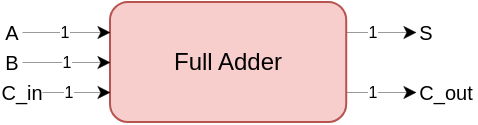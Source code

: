 <mxfile version="14.9.7" type="device" pages="8"><diagram id="rydb-DgrCDSPTOTeIYWS" name="FA"><mxGraphModel dx="1108" dy="534" grid="0" gridSize="10" guides="1" tooltips="1" connect="1" arrows="1" fold="1" page="1" pageScale="1" pageWidth="827" pageHeight="1169" math="0" shadow="0"><root><mxCell id="0"/><mxCell id="1" parent="0"/><mxCell id="u6g8aQm6xk7exFqqQIiz-20" style="edgeStyle=orthogonalEdgeStyle;rounded=0;orthogonalLoop=1;jettySize=auto;html=1;exitX=1;exitY=0.25;exitDx=0;exitDy=0;entryX=0;entryY=0.5;entryDx=0;entryDy=0;fontSize=8;strokeWidth=0.2;" parent="1" source="u6g8aQm6xk7exFqqQIiz-1" target="u6g8aQm6xk7exFqqQIiz-19" edge="1"><mxGeometry relative="1" as="geometry"/></mxCell><mxCell id="u6g8aQm6xk7exFqqQIiz-23" value="1" style="edgeLabel;html=1;align=center;verticalAlign=middle;resizable=0;points=[];fontSize=8;" parent="u6g8aQm6xk7exFqqQIiz-20" vertex="1" connectable="0"><mxGeometry x="-0.26" relative="1" as="geometry"><mxPoint as="offset"/></mxGeometry></mxCell><mxCell id="u6g8aQm6xk7exFqqQIiz-22" style="edgeStyle=orthogonalEdgeStyle;rounded=0;orthogonalLoop=1;jettySize=auto;html=1;exitX=1;exitY=0.75;exitDx=0;exitDy=0;entryX=0;entryY=0.5;entryDx=0;entryDy=0;fontSize=8;strokeWidth=0.2;" parent="1" source="u6g8aQm6xk7exFqqQIiz-1" target="u6g8aQm6xk7exFqqQIiz-21" edge="1"><mxGeometry relative="1" as="geometry"/></mxCell><mxCell id="u6g8aQm6xk7exFqqQIiz-24" value="1" style="edgeLabel;html=1;align=center;verticalAlign=middle;resizable=0;points=[];fontSize=8;" parent="u6g8aQm6xk7exFqqQIiz-22" vertex="1" connectable="0"><mxGeometry x="-0.26" relative="1" as="geometry"><mxPoint as="offset"/></mxGeometry></mxCell><mxCell id="u6g8aQm6xk7exFqqQIiz-1" value="Full Adder" style="rounded=1;whiteSpace=wrap;html=1;fillColor=#f8cecc;strokeColor=#b85450;" parent="1" vertex="1"><mxGeometry x="374" y="160" width="118.11" height="60" as="geometry"/></mxCell><mxCell id="u6g8aQm6xk7exFqqQIiz-10" style="edgeStyle=orthogonalEdgeStyle;rounded=0;orthogonalLoop=1;jettySize=auto;html=1;exitX=1;exitY=0.5;exitDx=0;exitDy=0;entryX=0;entryY=0.25;entryDx=0;entryDy=0;fontSize=8;strokeWidth=0.2;" parent="1" source="u6g8aQm6xk7exFqqQIiz-2" target="u6g8aQm6xk7exFqqQIiz-1" edge="1"><mxGeometry relative="1" as="geometry"/></mxCell><mxCell id="u6g8aQm6xk7exFqqQIiz-14" value="1" style="edgeLabel;html=1;align=center;verticalAlign=middle;resizable=0;points=[];fontSize=8;" parent="u6g8aQm6xk7exFqqQIiz-10" vertex="1" connectable="0"><mxGeometry x="-0.223" y="-1" relative="1" as="geometry"><mxPoint x="4" y="-1" as="offset"/></mxGeometry></mxCell><mxCell id="u6g8aQm6xk7exFqqQIiz-2" value="A" style="text;html=1;strokeColor=none;fillColor=none;align=center;verticalAlign=middle;whiteSpace=wrap;rounded=0;fontSize=10;" parent="1" vertex="1"><mxGeometry x="320" y="170" width="10" height="10" as="geometry"/></mxCell><mxCell id="u6g8aQm6xk7exFqqQIiz-11" style="edgeStyle=orthogonalEdgeStyle;rounded=0;orthogonalLoop=1;jettySize=auto;html=1;exitX=1;exitY=0.5;exitDx=0;exitDy=0;entryX=0;entryY=0.5;entryDx=0;entryDy=0;fontSize=8;strokeWidth=0.2;" parent="1" source="u6g8aQm6xk7exFqqQIiz-8" target="u6g8aQm6xk7exFqqQIiz-1" edge="1"><mxGeometry relative="1" as="geometry"/></mxCell><mxCell id="u6g8aQm6xk7exFqqQIiz-15" value="1" style="edgeLabel;html=1;align=center;verticalAlign=middle;resizable=0;points=[];fontSize=8;" parent="u6g8aQm6xk7exFqqQIiz-11" vertex="1" connectable="0"><mxGeometry x="-0.256" relative="1" as="geometry"><mxPoint x="5" as="offset"/></mxGeometry></mxCell><mxCell id="u6g8aQm6xk7exFqqQIiz-8" value="B" style="text;html=1;strokeColor=none;fillColor=none;align=center;verticalAlign=middle;whiteSpace=wrap;rounded=0;fontSize=10;" parent="1" vertex="1"><mxGeometry x="320" y="185" width="10" height="10" as="geometry"/></mxCell><mxCell id="u6g8aQm6xk7exFqqQIiz-16" style="edgeStyle=orthogonalEdgeStyle;rounded=0;orthogonalLoop=1;jettySize=auto;html=1;exitX=1;exitY=0.5;exitDx=0;exitDy=0;fontSize=8;strokeWidth=0.2;entryX=0;entryY=0.75;entryDx=0;entryDy=0;" parent="1" source="u6g8aQm6xk7exFqqQIiz-18" target="u6g8aQm6xk7exFqqQIiz-1" edge="1"><mxGeometry relative="1" as="geometry"><mxPoint x="340" y="180" as="targetPoint"/><Array as="points"><mxPoint x="360" y="205"/><mxPoint x="360" y="205"/></Array></mxGeometry></mxCell><mxCell id="u6g8aQm6xk7exFqqQIiz-17" value="1" style="edgeLabel;html=1;align=center;verticalAlign=middle;resizable=0;points=[];fontSize=8;" parent="u6g8aQm6xk7exFqqQIiz-16" vertex="1" connectable="0"><mxGeometry x="-0.256" relative="1" as="geometry"><mxPoint as="offset"/></mxGeometry></mxCell><mxCell id="u6g8aQm6xk7exFqqQIiz-18" value="C_in" style="text;html=1;strokeColor=none;fillColor=none;align=center;verticalAlign=middle;whiteSpace=wrap;rounded=0;fontSize=10;" parent="1" vertex="1"><mxGeometry x="320" y="200" width="20" height="10" as="geometry"/></mxCell><mxCell id="u6g8aQm6xk7exFqqQIiz-19" value="S" style="text;html=1;strokeColor=none;fillColor=none;align=center;verticalAlign=middle;whiteSpace=wrap;rounded=0;fontSize=10;" parent="1" vertex="1"><mxGeometry x="527" y="170" width="10" height="10" as="geometry"/></mxCell><mxCell id="u6g8aQm6xk7exFqqQIiz-21" value="C_out" style="text;html=1;strokeColor=none;fillColor=none;align=center;verticalAlign=middle;whiteSpace=wrap;rounded=0;fontSize=10;" parent="1" vertex="1"><mxGeometry x="527" y="200" width="30" height="10" as="geometry"/></mxCell></root></mxGraphModel></diagram><diagram id="rg9tbcG2sgvK-a67DwKX" name="FA_4_bits"><mxGraphModel dx="258" dy="124" grid="0" gridSize="10" guides="1" tooltips="1" connect="1" arrows="1" fold="1" page="1" pageScale="1" pageWidth="827" pageHeight="1169" math="0" shadow="0"><root><mxCell id="Mv4Q4FD50iQ0XzvMQ4p7-0"/><mxCell id="Mv4Q4FD50iQ0XzvMQ4p7-1" parent="Mv4Q4FD50iQ0XzvMQ4p7-0"/><mxCell id="VIZ_QNvk1meMmGMHhjmt-0" style="edgeStyle=orthogonalEdgeStyle;rounded=0;orthogonalLoop=1;jettySize=auto;html=1;exitX=1;exitY=0.25;exitDx=0;exitDy=0;entryX=0;entryY=0.5;entryDx=0;entryDy=0;fontSize=8;strokeWidth=0.2;" edge="1" parent="Mv4Q4FD50iQ0XzvMQ4p7-1" source="VIZ_QNvk1meMmGMHhjmt-4" target="VIZ_QNvk1meMmGMHhjmt-14"><mxGeometry relative="1" as="geometry"/></mxCell><mxCell id="VIZ_QNvk1meMmGMHhjmt-1" value="4" style="edgeLabel;html=1;align=center;verticalAlign=middle;resizable=0;points=[];fontSize=8;" vertex="1" connectable="0" parent="VIZ_QNvk1meMmGMHhjmt-0"><mxGeometry x="-0.26" relative="1" as="geometry"><mxPoint as="offset"/></mxGeometry></mxCell><mxCell id="VIZ_QNvk1meMmGMHhjmt-2" style="edgeStyle=orthogonalEdgeStyle;rounded=0;orthogonalLoop=1;jettySize=auto;html=1;exitX=1;exitY=0.75;exitDx=0;exitDy=0;entryX=0;entryY=0.5;entryDx=0;entryDy=0;fontSize=8;strokeWidth=0.2;" edge="1" parent="Mv4Q4FD50iQ0XzvMQ4p7-1" source="VIZ_QNvk1meMmGMHhjmt-4" target="VIZ_QNvk1meMmGMHhjmt-15"><mxGeometry relative="1" as="geometry"/></mxCell><mxCell id="VIZ_QNvk1meMmGMHhjmt-3" value="1" style="edgeLabel;html=1;align=center;verticalAlign=middle;resizable=0;points=[];fontSize=8;" vertex="1" connectable="0" parent="VIZ_QNvk1meMmGMHhjmt-2"><mxGeometry x="-0.26" relative="1" as="geometry"><mxPoint as="offset"/></mxGeometry></mxCell><mxCell id="VIZ_QNvk1meMmGMHhjmt-18" style="edgeStyle=orthogonalEdgeStyle;rounded=0;orthogonalLoop=1;jettySize=auto;html=1;exitX=1;exitY=0.5;exitDx=0;exitDy=0;entryX=0;entryY=0.5;entryDx=0;entryDy=0;fontSize=8;strokeWidth=0.2;" edge="1" parent="Mv4Q4FD50iQ0XzvMQ4p7-1" source="VIZ_QNvk1meMmGMHhjmt-4" target="VIZ_QNvk1meMmGMHhjmt-17"><mxGeometry relative="1" as="geometry"/></mxCell><mxCell id="VIZ_QNvk1meMmGMHhjmt-19" value="1" style="edgeLabel;html=1;align=center;verticalAlign=middle;resizable=0;points=[];fontSize=8;" vertex="1" connectable="0" parent="VIZ_QNvk1meMmGMHhjmt-18"><mxGeometry x="-0.206" relative="1" as="geometry"><mxPoint as="offset"/></mxGeometry></mxCell><mxCell id="VIZ_QNvk1meMmGMHhjmt-4" value="Full Adder&lt;br&gt;4 bits" style="rounded=1;whiteSpace=wrap;html=1;fillColor=#f8cecc;strokeColor=#b85450;" vertex="1" parent="Mv4Q4FD50iQ0XzvMQ4p7-1"><mxGeometry x="374" y="160" width="118.11" height="60" as="geometry"/></mxCell><mxCell id="VIZ_QNvk1meMmGMHhjmt-5" style="edgeStyle=orthogonalEdgeStyle;rounded=0;orthogonalLoop=1;jettySize=auto;html=1;exitX=1;exitY=0.5;exitDx=0;exitDy=0;entryX=0;entryY=0.25;entryDx=0;entryDy=0;fontSize=8;strokeWidth=0.2;" edge="1" parent="Mv4Q4FD50iQ0XzvMQ4p7-1" source="VIZ_QNvk1meMmGMHhjmt-7" target="VIZ_QNvk1meMmGMHhjmt-4"><mxGeometry relative="1" as="geometry"/></mxCell><mxCell id="VIZ_QNvk1meMmGMHhjmt-6" value="4" style="edgeLabel;html=1;align=center;verticalAlign=middle;resizable=0;points=[];fontSize=8;" vertex="1" connectable="0" parent="VIZ_QNvk1meMmGMHhjmt-5"><mxGeometry x="-0.223" y="-1" relative="1" as="geometry"><mxPoint x="4" y="-1" as="offset"/></mxGeometry></mxCell><mxCell id="VIZ_QNvk1meMmGMHhjmt-7" value="X" style="text;html=1;strokeColor=none;fillColor=none;align=center;verticalAlign=middle;whiteSpace=wrap;rounded=0;fontSize=10;" vertex="1" parent="Mv4Q4FD50iQ0XzvMQ4p7-1"><mxGeometry x="320" y="170" width="10" height="10" as="geometry"/></mxCell><mxCell id="VIZ_QNvk1meMmGMHhjmt-8" style="edgeStyle=orthogonalEdgeStyle;rounded=0;orthogonalLoop=1;jettySize=auto;html=1;exitX=1;exitY=0.5;exitDx=0;exitDy=0;entryX=0;entryY=0.5;entryDx=0;entryDy=0;fontSize=8;strokeWidth=0.2;" edge="1" parent="Mv4Q4FD50iQ0XzvMQ4p7-1" source="VIZ_QNvk1meMmGMHhjmt-10" target="VIZ_QNvk1meMmGMHhjmt-4"><mxGeometry relative="1" as="geometry"/></mxCell><mxCell id="VIZ_QNvk1meMmGMHhjmt-9" value="4" style="edgeLabel;html=1;align=center;verticalAlign=middle;resizable=0;points=[];fontSize=8;" vertex="1" connectable="0" parent="VIZ_QNvk1meMmGMHhjmt-8"><mxGeometry x="-0.256" relative="1" as="geometry"><mxPoint x="5" as="offset"/></mxGeometry></mxCell><mxCell id="VIZ_QNvk1meMmGMHhjmt-10" value="Y" style="text;html=1;strokeColor=none;fillColor=none;align=center;verticalAlign=middle;whiteSpace=wrap;rounded=0;fontSize=10;" vertex="1" parent="Mv4Q4FD50iQ0XzvMQ4p7-1"><mxGeometry x="320" y="185" width="10" height="10" as="geometry"/></mxCell><mxCell id="VIZ_QNvk1meMmGMHhjmt-11" style="edgeStyle=orthogonalEdgeStyle;rounded=0;orthogonalLoop=1;jettySize=auto;html=1;exitX=1;exitY=0.5;exitDx=0;exitDy=0;fontSize=8;strokeWidth=0.2;entryX=0;entryY=0.75;entryDx=0;entryDy=0;" edge="1" parent="Mv4Q4FD50iQ0XzvMQ4p7-1" source="VIZ_QNvk1meMmGMHhjmt-13" target="VIZ_QNvk1meMmGMHhjmt-4"><mxGeometry relative="1" as="geometry"><mxPoint x="340" y="180" as="targetPoint"/><Array as="points"><mxPoint x="360" y="205"/><mxPoint x="360" y="205"/></Array></mxGeometry></mxCell><mxCell id="VIZ_QNvk1meMmGMHhjmt-12" value="1" style="edgeLabel;html=1;align=center;verticalAlign=middle;resizable=0;points=[];fontSize=8;" vertex="1" connectable="0" parent="VIZ_QNvk1meMmGMHhjmt-11"><mxGeometry x="-0.256" relative="1" as="geometry"><mxPoint as="offset"/></mxGeometry></mxCell><mxCell id="VIZ_QNvk1meMmGMHhjmt-13" value="C_in" style="text;html=1;strokeColor=none;fillColor=none;align=center;verticalAlign=middle;whiteSpace=wrap;rounded=0;fontSize=10;" vertex="1" parent="Mv4Q4FD50iQ0XzvMQ4p7-1"><mxGeometry x="320" y="200" width="20" height="10" as="geometry"/></mxCell><mxCell id="VIZ_QNvk1meMmGMHhjmt-14" value="Z" style="text;html=1;strokeColor=none;fillColor=none;align=center;verticalAlign=middle;whiteSpace=wrap;rounded=0;fontSize=10;" vertex="1" parent="Mv4Q4FD50iQ0XzvMQ4p7-1"><mxGeometry x="527" y="170" width="10" height="10" as="geometry"/></mxCell><mxCell id="VIZ_QNvk1meMmGMHhjmt-15" value="C_out" style="text;html=1;strokeColor=none;fillColor=none;align=left;verticalAlign=middle;whiteSpace=wrap;rounded=0;fontSize=10;" vertex="1" parent="Mv4Q4FD50iQ0XzvMQ4p7-1"><mxGeometry x="527" y="200" width="30" height="10" as="geometry"/></mxCell><mxCell id="VIZ_QNvk1meMmGMHhjmt-17" value="C_out-1" style="text;html=1;strokeColor=none;fillColor=none;align=left;verticalAlign=middle;whiteSpace=wrap;rounded=0;fontSize=10;" vertex="1" parent="Mv4Q4FD50iQ0XzvMQ4p7-1"><mxGeometry x="527" y="185" width="43" height="10" as="geometry"/></mxCell></root></mxGraphModel></diagram><diagram name="Soma_Subtracao_C2" id="917qLgnGRLaDOUoGE4jZ"><mxGraphModel dx="369" dy="178" grid="0" gridSize="10" guides="1" tooltips="1" connect="1" arrows="1" fold="1" page="1" pageScale="1" pageWidth="827" pageHeight="1169" math="0" shadow="0"><root><mxCell id="V6obm-HYbKyhMj2QwU1h-0"/><mxCell id="V6obm-HYbKyhMj2QwU1h-1" parent="V6obm-HYbKyhMj2QwU1h-0"/><mxCell id="V6obm-HYbKyhMj2QwU1h-2" style="edgeStyle=orthogonalEdgeStyle;rounded=0;orthogonalLoop=1;jettySize=auto;html=1;exitX=1;exitY=0;exitDx=0;exitDy=0;entryX=0;entryY=0.5;entryDx=0;entryDy=0;fontSize=8;strokeWidth=0.2;" edge="1" parent="V6obm-HYbKyhMj2QwU1h-1" source="V6obm-HYbKyhMj2QwU1h-8" target="V6obm-HYbKyhMj2QwU1h-18"><mxGeometry relative="1" as="geometry"><Array as="points"><mxPoint x="575" y="160"/></Array></mxGeometry></mxCell><mxCell id="V6obm-HYbKyhMj2QwU1h-3" value="4" style="edgeLabel;html=1;align=center;verticalAlign=middle;resizable=0;points=[];fontSize=8;" vertex="1" connectable="0" parent="V6obm-HYbKyhMj2QwU1h-2"><mxGeometry x="-0.26" relative="1" as="geometry"><mxPoint x="5" as="offset"/></mxGeometry></mxCell><mxCell id="V6obm-HYbKyhMj2QwU1h-4" style="edgeStyle=orthogonalEdgeStyle;rounded=0;orthogonalLoop=1;jettySize=auto;html=1;exitX=1;exitY=0.75;exitDx=0;exitDy=0;entryX=0;entryY=0.5;entryDx=0;entryDy=0;fontSize=8;strokeWidth=0.2;" edge="1" parent="V6obm-HYbKyhMj2QwU1h-1" source="V6obm-HYbKyhMj2QwU1h-8" target="V6obm-HYbKyhMj2QwU1h-19"><mxGeometry relative="1" as="geometry"/></mxCell><mxCell id="V6obm-HYbKyhMj2QwU1h-5" value="1" style="edgeLabel;html=1;align=center;verticalAlign=middle;resizable=0;points=[];fontSize=8;" vertex="1" connectable="0" parent="V6obm-HYbKyhMj2QwU1h-4"><mxGeometry x="-0.26" relative="1" as="geometry"><mxPoint x="6" as="offset"/></mxGeometry></mxCell><mxCell id="V6obm-HYbKyhMj2QwU1h-6" style="edgeStyle=orthogonalEdgeStyle;rounded=0;orthogonalLoop=1;jettySize=auto;html=1;exitX=1;exitY=0.25;exitDx=0;exitDy=0;entryX=0;entryY=0.5;entryDx=0;entryDy=0;fontSize=8;strokeWidth=0.2;" edge="1" parent="V6obm-HYbKyhMj2QwU1h-1" source="V6obm-HYbKyhMj2QwU1h-8" target="V6obm-HYbKyhMj2QwU1h-20"><mxGeometry relative="1" as="geometry"/></mxCell><mxCell id="V6obm-HYbKyhMj2QwU1h-7" value="1" style="edgeLabel;html=1;align=center;verticalAlign=middle;resizable=0;points=[];fontSize=8;" vertex="1" connectable="0" parent="V6obm-HYbKyhMj2QwU1h-6"><mxGeometry x="-0.206" relative="1" as="geometry"><mxPoint x="4" as="offset"/></mxGeometry></mxCell><mxCell id="V6obm-HYbKyhMj2QwU1h-23" style="edgeStyle=orthogonalEdgeStyle;rounded=0;orthogonalLoop=1;jettySize=auto;html=1;exitX=1;exitY=0.5;exitDx=0;exitDy=0;fontSize=8;strokeWidth=0.2;" edge="1" parent="V6obm-HYbKyhMj2QwU1h-1" source="V6obm-HYbKyhMj2QwU1h-8" target="V6obm-HYbKyhMj2QwU1h-22"><mxGeometry relative="1" as="geometry"/></mxCell><mxCell id="V6obm-HYbKyhMj2QwU1h-24" value="1" style="edgeLabel;html=1;align=center;verticalAlign=middle;resizable=0;points=[];fontSize=8;" vertex="1" connectable="0" parent="V6obm-HYbKyhMj2QwU1h-23"><mxGeometry x="-0.141" relative="1" as="geometry"><mxPoint x="3" as="offset"/></mxGeometry></mxCell><mxCell id="V6obm-HYbKyhMj2QwU1h-25" style="edgeStyle=orthogonalEdgeStyle;rounded=0;orthogonalLoop=1;jettySize=auto;html=1;exitX=1;exitY=1;exitDx=0;exitDy=0;fontSize=8;strokeWidth=0.2;" edge="1" parent="V6obm-HYbKyhMj2QwU1h-1" source="V6obm-HYbKyhMj2QwU1h-8" target="V6obm-HYbKyhMj2QwU1h-21"><mxGeometry relative="1" as="geometry"><Array as="points"><mxPoint x="545" y="220"/><mxPoint x="545" y="220"/></Array></mxGeometry></mxCell><mxCell id="V6obm-HYbKyhMj2QwU1h-26" value="1" style="edgeLabel;html=1;align=center;verticalAlign=middle;resizable=0;points=[];fontSize=8;" vertex="1" connectable="0" parent="V6obm-HYbKyhMj2QwU1h-25"><mxGeometry x="0.073" relative="1" as="geometry"><mxPoint x="-2" as="offset"/></mxGeometry></mxCell><mxCell id="V6obm-HYbKyhMj2QwU1h-8" value="Somador e Subtrator em Complemento de 2" style="rounded=1;whiteSpace=wrap;html=1;fillColor=#f8cecc;strokeColor=#b85450;" vertex="1" parent="V6obm-HYbKyhMj2QwU1h-1"><mxGeometry x="374" y="160" width="157.48" height="60" as="geometry"/></mxCell><mxCell id="V6obm-HYbKyhMj2QwU1h-9" style="edgeStyle=orthogonalEdgeStyle;rounded=0;orthogonalLoop=1;jettySize=auto;html=1;exitX=1;exitY=0.5;exitDx=0;exitDy=0;entryX=0;entryY=0.25;entryDx=0;entryDy=0;fontSize=8;strokeWidth=0.2;" edge="1" parent="V6obm-HYbKyhMj2QwU1h-1" source="V6obm-HYbKyhMj2QwU1h-11" target="V6obm-HYbKyhMj2QwU1h-8"><mxGeometry relative="1" as="geometry"/></mxCell><mxCell id="V6obm-HYbKyhMj2QwU1h-10" value="4" style="edgeLabel;html=1;align=center;verticalAlign=middle;resizable=0;points=[];fontSize=8;" vertex="1" connectable="0" parent="V6obm-HYbKyhMj2QwU1h-9"><mxGeometry x="-0.223" y="-1" relative="1" as="geometry"><mxPoint x="4" y="-1" as="offset"/></mxGeometry></mxCell><mxCell id="V6obm-HYbKyhMj2QwU1h-11" value="A" style="text;html=1;strokeColor=none;fillColor=none;align=center;verticalAlign=middle;whiteSpace=wrap;rounded=0;fontSize=10;" vertex="1" parent="V6obm-HYbKyhMj2QwU1h-1"><mxGeometry x="320" y="170" width="10" height="10" as="geometry"/></mxCell><mxCell id="V6obm-HYbKyhMj2QwU1h-12" style="edgeStyle=orthogonalEdgeStyle;rounded=0;orthogonalLoop=1;jettySize=auto;html=1;exitX=1;exitY=0.5;exitDx=0;exitDy=0;entryX=0;entryY=0.5;entryDx=0;entryDy=0;fontSize=8;strokeWidth=0.2;" edge="1" parent="V6obm-HYbKyhMj2QwU1h-1" source="V6obm-HYbKyhMj2QwU1h-14" target="V6obm-HYbKyhMj2QwU1h-8"><mxGeometry relative="1" as="geometry"/></mxCell><mxCell id="V6obm-HYbKyhMj2QwU1h-13" value="4" style="edgeLabel;html=1;align=center;verticalAlign=middle;resizable=0;points=[];fontSize=8;" vertex="1" connectable="0" parent="V6obm-HYbKyhMj2QwU1h-12"><mxGeometry x="-0.256" relative="1" as="geometry"><mxPoint x="5" as="offset"/></mxGeometry></mxCell><mxCell id="V6obm-HYbKyhMj2QwU1h-14" value="B" style="text;html=1;strokeColor=none;fillColor=none;align=center;verticalAlign=middle;whiteSpace=wrap;rounded=0;fontSize=10;" vertex="1" parent="V6obm-HYbKyhMj2QwU1h-1"><mxGeometry x="320" y="185" width="10" height="10" as="geometry"/></mxCell><mxCell id="V6obm-HYbKyhMj2QwU1h-15" style="edgeStyle=orthogonalEdgeStyle;rounded=0;orthogonalLoop=1;jettySize=auto;html=1;exitX=1;exitY=0.5;exitDx=0;exitDy=0;fontSize=8;strokeWidth=0.2;entryX=0;entryY=0.75;entryDx=0;entryDy=0;" edge="1" parent="V6obm-HYbKyhMj2QwU1h-1" source="V6obm-HYbKyhMj2QwU1h-17" target="V6obm-HYbKyhMj2QwU1h-8"><mxGeometry relative="1" as="geometry"><mxPoint x="340" y="180" as="targetPoint"/><Array as="points"><mxPoint x="360" y="205"/><mxPoint x="360" y="205"/></Array></mxGeometry></mxCell><mxCell id="V6obm-HYbKyhMj2QwU1h-16" value="1" style="edgeLabel;html=1;align=center;verticalAlign=middle;resizable=0;points=[];fontSize=8;" vertex="1" connectable="0" parent="V6obm-HYbKyhMj2QwU1h-15"><mxGeometry x="-0.256" relative="1" as="geometry"><mxPoint x="5" as="offset"/></mxGeometry></mxCell><mxCell id="V6obm-HYbKyhMj2QwU1h-17" value="IS_ADD" style="text;html=1;strokeColor=none;fillColor=none;align=center;verticalAlign=middle;whiteSpace=wrap;rounded=0;fontSize=10;" vertex="1" parent="V6obm-HYbKyhMj2QwU1h-1"><mxGeometry x="291" y="200" width="39" height="10" as="geometry"/></mxCell><mxCell id="V6obm-HYbKyhMj2QwU1h-18" value="RESULT" style="text;html=1;strokeColor=none;fillColor=none;align=left;verticalAlign=middle;whiteSpace=wrap;rounded=0;fontSize=10;" vertex="1" parent="V6obm-HYbKyhMj2QwU1h-1"><mxGeometry x="576.5" y="155" width="46" height="10" as="geometry"/></mxCell><mxCell id="V6obm-HYbKyhMj2QwU1h-19" value="OVERFLOW" style="text;html=1;strokeColor=none;fillColor=none;align=left;verticalAlign=middle;whiteSpace=wrap;rounded=0;fontSize=10;" vertex="1" parent="V6obm-HYbKyhMj2QwU1h-1"><mxGeometry x="576.5" y="200" width="30" height="10" as="geometry"/></mxCell><mxCell id="V6obm-HYbKyhMj2QwU1h-20" value="ZERO" style="text;html=1;strokeColor=none;fillColor=none;align=left;verticalAlign=middle;whiteSpace=wrap;rounded=0;fontSize=10;" vertex="1" parent="V6obm-HYbKyhMj2QwU1h-1"><mxGeometry x="576.5" y="170" width="43" height="10" as="geometry"/></mxCell><mxCell id="V6obm-HYbKyhMj2QwU1h-21" value="C_OUT" style="text;html=1;strokeColor=none;fillColor=none;align=left;verticalAlign=middle;whiteSpace=wrap;rounded=0;fontSize=10;" vertex="1" parent="V6obm-HYbKyhMj2QwU1h-1"><mxGeometry x="576.5" y="215" width="43" height="10" as="geometry"/></mxCell><mxCell id="V6obm-HYbKyhMj2QwU1h-22" value="NEGATIVE" style="text;html=1;strokeColor=none;fillColor=none;align=left;verticalAlign=middle;whiteSpace=wrap;rounded=0;fontSize=10;" vertex="1" parent="V6obm-HYbKyhMj2QwU1h-1"><mxGeometry x="576.5" y="185" width="43" height="10" as="geometry"/></mxCell></root></mxGraphModel></diagram><diagram name="Contador" id="i1-6xpntbJuaGORXq_gY"><mxGraphModel dx="258" dy="124" grid="0" gridSize="10" guides="1" tooltips="1" connect="1" arrows="1" fold="1" page="1" pageScale="1" pageWidth="827" pageHeight="1169" math="0" shadow="0"><root><mxCell id="iYvSST4_Lc4uzr5Pj-o_-0"/><mxCell id="iYvSST4_Lc4uzr5Pj-o_-1" parent="iYvSST4_Lc4uzr5Pj-o_-0"/><mxCell id="iYvSST4_Lc4uzr5Pj-o_-2" style="edgeStyle=orthogonalEdgeStyle;rounded=0;orthogonalLoop=1;jettySize=auto;html=1;exitX=1;exitY=0.5;exitDx=0;exitDy=0;entryX=0;entryY=0.5;entryDx=0;entryDy=0;fontSize=8;strokeWidth=0.2;" parent="iYvSST4_Lc4uzr5Pj-o_-1" source="iYvSST4_Lc4uzr5Pj-o_-6" target="iYvSST4_Lc4uzr5Pj-o_-16" edge="1"><mxGeometry relative="1" as="geometry"/></mxCell><mxCell id="iYvSST4_Lc4uzr5Pj-o_-3" value="4" style="edgeLabel;html=1;align=center;verticalAlign=middle;resizable=0;points=[];fontSize=8;" parent="iYvSST4_Lc4uzr5Pj-o_-2" vertex="1" connectable="0"><mxGeometry x="-0.26" relative="1" as="geometry"><mxPoint as="offset"/></mxGeometry></mxCell><mxCell id="iYvSST4_Lc4uzr5Pj-o_-6" value="Contador" style="rounded=1;whiteSpace=wrap;html=1;fillColor=#fff2cc;strokeColor=#d6b656;" parent="iYvSST4_Lc4uzr5Pj-o_-1" vertex="1"><mxGeometry x="374" y="160" width="118.11" height="60" as="geometry"/></mxCell><mxCell id="iYvSST4_Lc4uzr5Pj-o_-7" style="edgeStyle=orthogonalEdgeStyle;rounded=0;orthogonalLoop=1;jettySize=auto;html=1;exitX=1;exitY=0.5;exitDx=0;exitDy=0;entryX=0;entryY=0.25;entryDx=0;entryDy=0;fontSize=8;strokeWidth=0.2;" parent="iYvSST4_Lc4uzr5Pj-o_-1" source="iYvSST4_Lc4uzr5Pj-o_-9" target="iYvSST4_Lc4uzr5Pj-o_-6" edge="1"><mxGeometry relative="1" as="geometry"/></mxCell><mxCell id="iYvSST4_Lc4uzr5Pj-o_-8" value="1" style="edgeLabel;html=1;align=center;verticalAlign=middle;resizable=0;points=[];fontSize=8;" parent="iYvSST4_Lc4uzr5Pj-o_-7" vertex="1" connectable="0"><mxGeometry x="-0.223" y="-1" relative="1" as="geometry"><mxPoint x="4" y="-1" as="offset"/></mxGeometry></mxCell><mxCell id="iYvSST4_Lc4uzr5Pj-o_-9" value="clk" style="text;html=1;strokeColor=none;fillColor=none;align=right;verticalAlign=middle;whiteSpace=wrap;rounded=0;fontSize=10;" parent="iYvSST4_Lc4uzr5Pj-o_-1" vertex="1"><mxGeometry x="320" y="170" width="10" height="10" as="geometry"/></mxCell><mxCell id="iYvSST4_Lc4uzr5Pj-o_-13" style="edgeStyle=orthogonalEdgeStyle;rounded=0;orthogonalLoop=1;jettySize=auto;html=1;exitX=1;exitY=0.5;exitDx=0;exitDy=0;fontSize=8;strokeWidth=0.2;entryX=0;entryY=0.75;entryDx=0;entryDy=0;" parent="iYvSST4_Lc4uzr5Pj-o_-1" source="iYvSST4_Lc4uzr5Pj-o_-15" target="iYvSST4_Lc4uzr5Pj-o_-6" edge="1"><mxGeometry relative="1" as="geometry"><mxPoint x="340" y="180" as="targetPoint"/><Array as="points"><mxPoint x="360" y="205"/><mxPoint x="360" y="205"/></Array></mxGeometry></mxCell><mxCell id="iYvSST4_Lc4uzr5Pj-o_-14" value="1" style="edgeLabel;html=1;align=center;verticalAlign=middle;resizable=0;points=[];fontSize=8;" parent="iYvSST4_Lc4uzr5Pj-o_-13" vertex="1" connectable="0"><mxGeometry x="-0.256" relative="1" as="geometry"><mxPoint as="offset"/></mxGeometry></mxCell><mxCell id="iYvSST4_Lc4uzr5Pj-o_-15" value="pause" style="text;html=1;strokeColor=none;fillColor=none;align=right;verticalAlign=middle;whiteSpace=wrap;rounded=0;fontSize=10;" parent="iYvSST4_Lc4uzr5Pj-o_-1" vertex="1"><mxGeometry x="301" y="200" width="29" height="10" as="geometry"/></mxCell><mxCell id="iYvSST4_Lc4uzr5Pj-o_-16" value="q" style="text;html=1;strokeColor=none;fillColor=none;align=center;verticalAlign=middle;whiteSpace=wrap;rounded=0;fontSize=10;" parent="iYvSST4_Lc4uzr5Pj-o_-1" vertex="1"><mxGeometry x="527" y="185" width="10" height="10" as="geometry"/></mxCell></root></mxGraphModel></diagram><diagram name="Contador_Operandos" id="YCS7vggfLD7VS8A5xC0_"><mxGraphModel dx="1108" dy="534" grid="0" gridSize="10" guides="1" tooltips="1" connect="1" arrows="1" fold="1" page="1" pageScale="1" pageWidth="827" pageHeight="1169" math="0" shadow="0"><root><mxCell id="Bl36lvRTOpqhwKnTZqCn-0"/><mxCell id="Bl36lvRTOpqhwKnTZqCn-1" parent="Bl36lvRTOpqhwKnTZqCn-0"/><mxCell id="Bl36lvRTOpqhwKnTZqCn-2" style="edgeStyle=orthogonalEdgeStyle;rounded=0;orthogonalLoop=1;jettySize=auto;html=1;exitX=1;exitY=0.25;exitDx=0;exitDy=0;entryX=0;entryY=0.5;entryDx=0;entryDy=0;fontSize=8;strokeWidth=0.2;" parent="Bl36lvRTOpqhwKnTZqCn-1" source="Bl36lvRTOpqhwKnTZqCn-4" target="Bl36lvRTOpqhwKnTZqCn-11" edge="1"><mxGeometry relative="1" as="geometry"/></mxCell><mxCell id="Bl36lvRTOpqhwKnTZqCn-3" value="4" style="edgeLabel;html=1;align=center;verticalAlign=middle;resizable=0;points=[];fontSize=8;" parent="Bl36lvRTOpqhwKnTZqCn-2" vertex="1" connectable="0"><mxGeometry x="-0.26" relative="1" as="geometry"><mxPoint as="offset"/></mxGeometry></mxCell><mxCell id="Bl36lvRTOpqhwKnTZqCn-13" style="edgeStyle=orthogonalEdgeStyle;rounded=0;orthogonalLoop=1;jettySize=auto;html=1;exitX=1;exitY=0.75;exitDx=0;exitDy=0;entryX=0;entryY=0.5;entryDx=0;entryDy=0;fontSize=8;strokeWidth=0.2;" parent="Bl36lvRTOpqhwKnTZqCn-1" source="Bl36lvRTOpqhwKnTZqCn-4" target="Bl36lvRTOpqhwKnTZqCn-12" edge="1"><mxGeometry relative="1" as="geometry"/></mxCell><mxCell id="Bl36lvRTOpqhwKnTZqCn-14" value="4" style="edgeLabel;html=1;align=center;verticalAlign=middle;resizable=0;points=[];fontSize=8;" parent="Bl36lvRTOpqhwKnTZqCn-13" vertex="1" connectable="0"><mxGeometry x="-0.193" y="1" relative="1" as="geometry"><mxPoint as="offset"/></mxGeometry></mxCell><mxCell id="Bl36lvRTOpqhwKnTZqCn-4" value="Contador dos Operandos" style="rounded=1;whiteSpace=wrap;html=1;fillColor=#fff2cc;strokeColor=#d6b656;" parent="Bl36lvRTOpqhwKnTZqCn-1" vertex="1"><mxGeometry x="374" y="160" width="118.11" height="60" as="geometry"/></mxCell><mxCell id="Bl36lvRTOpqhwKnTZqCn-5" style="edgeStyle=orthogonalEdgeStyle;rounded=0;orthogonalLoop=1;jettySize=auto;html=1;exitX=1;exitY=0.5;exitDx=0;exitDy=0;entryX=0;entryY=0.25;entryDx=0;entryDy=0;fontSize=8;strokeWidth=0.2;" parent="Bl36lvRTOpqhwKnTZqCn-1" source="Bl36lvRTOpqhwKnTZqCn-7" target="Bl36lvRTOpqhwKnTZqCn-4" edge="1"><mxGeometry relative="1" as="geometry"/></mxCell><mxCell id="Bl36lvRTOpqhwKnTZqCn-6" value="1" style="edgeLabel;html=1;align=center;verticalAlign=middle;resizable=0;points=[];fontSize=8;" parent="Bl36lvRTOpqhwKnTZqCn-5" vertex="1" connectable="0"><mxGeometry x="-0.223" y="-1" relative="1" as="geometry"><mxPoint x="4" y="-1" as="offset"/></mxGeometry></mxCell><mxCell id="Bl36lvRTOpqhwKnTZqCn-7" value="clk" style="text;html=1;strokeColor=none;fillColor=none;align=right;verticalAlign=middle;whiteSpace=wrap;rounded=0;fontSize=10;" parent="Bl36lvRTOpqhwKnTZqCn-1" vertex="1"><mxGeometry x="320" y="170" width="10" height="10" as="geometry"/></mxCell><mxCell id="Bl36lvRTOpqhwKnTZqCn-8" style="edgeStyle=orthogonalEdgeStyle;rounded=0;orthogonalLoop=1;jettySize=auto;html=1;exitX=1;exitY=0.5;exitDx=0;exitDy=0;fontSize=8;strokeWidth=0.2;entryX=0;entryY=0.75;entryDx=0;entryDy=0;" parent="Bl36lvRTOpqhwKnTZqCn-1" source="Bl36lvRTOpqhwKnTZqCn-10" target="Bl36lvRTOpqhwKnTZqCn-4" edge="1"><mxGeometry relative="1" as="geometry"><mxPoint x="340" y="180" as="targetPoint"/><Array as="points"><mxPoint x="360" y="205"/><mxPoint x="360" y="205"/></Array></mxGeometry></mxCell><mxCell id="Bl36lvRTOpqhwKnTZqCn-9" value="1" style="edgeLabel;html=1;align=center;verticalAlign=middle;resizable=0;points=[];fontSize=8;" parent="Bl36lvRTOpqhwKnTZqCn-8" vertex="1" connectable="0"><mxGeometry x="-0.256" relative="1" as="geometry"><mxPoint as="offset"/></mxGeometry></mxCell><mxCell id="Bl36lvRTOpqhwKnTZqCn-10" value="pause" style="text;html=1;strokeColor=none;fillColor=none;align=right;verticalAlign=middle;whiteSpace=wrap;rounded=0;fontSize=10;" parent="Bl36lvRTOpqhwKnTZqCn-1" vertex="1"><mxGeometry x="301" y="200" width="29" height="10" as="geometry"/></mxCell><mxCell id="Bl36lvRTOpqhwKnTZqCn-11" value="A" style="text;html=1;strokeColor=none;fillColor=none;align=center;verticalAlign=middle;whiteSpace=wrap;rounded=0;fontSize=10;" parent="Bl36lvRTOpqhwKnTZqCn-1" vertex="1"><mxGeometry x="527" y="170" width="10" height="10" as="geometry"/></mxCell><mxCell id="Bl36lvRTOpqhwKnTZqCn-12" value="B" style="text;html=1;strokeColor=none;fillColor=none;align=center;verticalAlign=middle;whiteSpace=wrap;rounded=0;fontSize=10;" parent="Bl36lvRTOpqhwKnTZqCn-1" vertex="1"><mxGeometry x="527" y="200" width="10" height="10" as="geometry"/></mxCell></root></mxGraphModel></diagram><diagram name="Display" id="XTTsdmo3ckfQVO9hP7EK"><mxGraphModel dx="369" dy="178" grid="0" gridSize="10" guides="1" tooltips="1" connect="1" arrows="1" fold="1" page="1" pageScale="1" pageWidth="827" pageHeight="1169" math="0" shadow="0"><root><mxCell id="nvOdNd_STw651JUrTlby-0"/><mxCell id="nvOdNd_STw651JUrTlby-1" parent="nvOdNd_STw651JUrTlby-0"/><mxCell id="nvOdNd_STw651JUrTlby-2" style="edgeStyle=orthogonalEdgeStyle;rounded=0;orthogonalLoop=1;jettySize=auto;html=1;exitX=1;exitY=0.5;exitDx=0;exitDy=0;entryX=0;entryY=0.5;entryDx=0;entryDy=0;fontSize=8;strokeWidth=0.2;" edge="1" parent="nvOdNd_STw651JUrTlby-1" source="nvOdNd_STw651JUrTlby-4" target="nvOdNd_STw651JUrTlby-11"><mxGeometry relative="1" as="geometry"/></mxCell><mxCell id="nvOdNd_STw651JUrTlby-3" value="7" style="edgeLabel;html=1;align=center;verticalAlign=middle;resizable=0;points=[];fontSize=8;" vertex="1" connectable="0" parent="nvOdNd_STw651JUrTlby-2"><mxGeometry x="-0.26" relative="1" as="geometry"><mxPoint as="offset"/></mxGeometry></mxCell><mxCell id="nvOdNd_STw651JUrTlby-4" value="Display" style="rounded=1;whiteSpace=wrap;html=1;fillColor=#e1d5e7;strokeColor=#9673a6;" vertex="1" parent="nvOdNd_STw651JUrTlby-1"><mxGeometry x="374" y="160" width="118.11" height="60" as="geometry"/></mxCell><mxCell id="nvOdNd_STw651JUrTlby-5" style="edgeStyle=orthogonalEdgeStyle;rounded=0;orthogonalLoop=1;jettySize=auto;html=1;exitX=1;exitY=0.5;exitDx=0;exitDy=0;entryX=0;entryY=0.5;entryDx=0;entryDy=0;fontSize=8;strokeWidth=0.2;" edge="1" parent="nvOdNd_STw651JUrTlby-1" source="nvOdNd_STw651JUrTlby-7" target="nvOdNd_STw651JUrTlby-4"><mxGeometry relative="1" as="geometry"/></mxCell><mxCell id="nvOdNd_STw651JUrTlby-6" value="4" style="edgeLabel;html=1;align=center;verticalAlign=middle;resizable=0;points=[];fontSize=8;" vertex="1" connectable="0" parent="nvOdNd_STw651JUrTlby-5"><mxGeometry x="-0.223" y="-1" relative="1" as="geometry"><mxPoint x="4" y="-1" as="offset"/></mxGeometry></mxCell><mxCell id="nvOdNd_STw651JUrTlby-7" value="VALUE_IN" style="text;html=1;strokeColor=none;fillColor=none;align=right;verticalAlign=middle;whiteSpace=wrap;rounded=0;fontSize=10;" vertex="1" parent="nvOdNd_STw651JUrTlby-1"><mxGeometry x="329" y="185" width="10" height="10" as="geometry"/></mxCell><mxCell id="nvOdNd_STw651JUrTlby-11" value="DISPLAY_OUT" style="text;html=1;strokeColor=none;fillColor=none;align=left;verticalAlign=middle;whiteSpace=wrap;rounded=0;fontSize=10;" vertex="1" parent="nvOdNd_STw651JUrTlby-1"><mxGeometry x="527" y="185" width="10" height="10" as="geometry"/></mxCell></root></mxGraphModel></diagram><diagram name="ULA" id="Z3QQ9Nhsb-wrX8wk6QgZ"><mxGraphModel dx="308" dy="148" grid="0" gridSize="10" guides="1" tooltips="1" connect="1" arrows="1" fold="1" page="1" pageScale="1" pageWidth="827" pageHeight="1169" math="0" shadow="0"><root><mxCell id="cjTFcFuck47MqJwrjrBr-0"/><mxCell id="cjTFcFuck47MqJwrjrBr-1" parent="cjTFcFuck47MqJwrjrBr-0"/><mxCell id="cjTFcFuck47MqJwrjrBr-2" style="edgeStyle=orthogonalEdgeStyle;rounded=0;orthogonalLoop=1;jettySize=auto;html=1;exitX=1;exitY=0;exitDx=0;exitDy=0;entryX=0;entryY=0.5;entryDx=0;entryDy=0;fontSize=8;strokeWidth=0.2;" edge="1" parent="cjTFcFuck47MqJwrjrBr-1" source="cjTFcFuck47MqJwrjrBr-12" target="cjTFcFuck47MqJwrjrBr-22"><mxGeometry relative="1" as="geometry"><Array as="points"><mxPoint x="575" y="160"/></Array></mxGeometry></mxCell><mxCell id="cjTFcFuck47MqJwrjrBr-3" value="4" style="edgeLabel;html=1;align=center;verticalAlign=middle;resizable=0;points=[];fontSize=8;" vertex="1" connectable="0" parent="cjTFcFuck47MqJwrjrBr-2"><mxGeometry x="-0.26" relative="1" as="geometry"><mxPoint x="5" as="offset"/></mxGeometry></mxCell><mxCell id="cjTFcFuck47MqJwrjrBr-4" style="edgeStyle=orthogonalEdgeStyle;rounded=0;orthogonalLoop=1;jettySize=auto;html=1;exitX=1;exitY=0.75;exitDx=0;exitDy=0;entryX=0;entryY=0.5;entryDx=0;entryDy=0;fontSize=8;strokeWidth=0.2;" edge="1" parent="cjTFcFuck47MqJwrjrBr-1" source="cjTFcFuck47MqJwrjrBr-12" target="cjTFcFuck47MqJwrjrBr-23"><mxGeometry relative="1" as="geometry"/></mxCell><mxCell id="cjTFcFuck47MqJwrjrBr-5" value="1" style="edgeLabel;html=1;align=center;verticalAlign=middle;resizable=0;points=[];fontSize=8;" vertex="1" connectable="0" parent="cjTFcFuck47MqJwrjrBr-4"><mxGeometry x="-0.26" relative="1" as="geometry"><mxPoint x="5" as="offset"/></mxGeometry></mxCell><mxCell id="cjTFcFuck47MqJwrjrBr-6" style="edgeStyle=orthogonalEdgeStyle;rounded=0;orthogonalLoop=1;jettySize=auto;html=1;exitX=1;exitY=0.25;exitDx=0;exitDy=0;entryX=0;entryY=0.5;entryDx=0;entryDy=0;fontSize=8;strokeWidth=0.2;" edge="1" parent="cjTFcFuck47MqJwrjrBr-1" source="cjTFcFuck47MqJwrjrBr-12" target="cjTFcFuck47MqJwrjrBr-24"><mxGeometry relative="1" as="geometry"/></mxCell><mxCell id="cjTFcFuck47MqJwrjrBr-7" value="1" style="edgeLabel;html=1;align=center;verticalAlign=middle;resizable=0;points=[];fontSize=8;" vertex="1" connectable="0" parent="cjTFcFuck47MqJwrjrBr-6"><mxGeometry x="-0.206" relative="1" as="geometry"><mxPoint x="4" as="offset"/></mxGeometry></mxCell><mxCell id="cjTFcFuck47MqJwrjrBr-8" style="edgeStyle=orthogonalEdgeStyle;rounded=0;orthogonalLoop=1;jettySize=auto;html=1;exitX=1;exitY=0.5;exitDx=0;exitDy=0;fontSize=8;strokeWidth=0.2;" edge="1" parent="cjTFcFuck47MqJwrjrBr-1" source="cjTFcFuck47MqJwrjrBr-12" target="cjTFcFuck47MqJwrjrBr-26"><mxGeometry relative="1" as="geometry"/></mxCell><mxCell id="cjTFcFuck47MqJwrjrBr-9" value="1" style="edgeLabel;html=1;align=center;verticalAlign=middle;resizable=0;points=[];fontSize=8;" vertex="1" connectable="0" parent="cjTFcFuck47MqJwrjrBr-8"><mxGeometry x="-0.141" relative="1" as="geometry"><mxPoint x="3" as="offset"/></mxGeometry></mxCell><mxCell id="cjTFcFuck47MqJwrjrBr-10" style="edgeStyle=orthogonalEdgeStyle;rounded=0;orthogonalLoop=1;jettySize=auto;html=1;exitX=1;exitY=1;exitDx=0;exitDy=0;fontSize=8;strokeWidth=0.2;" edge="1" parent="cjTFcFuck47MqJwrjrBr-1" source="cjTFcFuck47MqJwrjrBr-12" target="cjTFcFuck47MqJwrjrBr-25"><mxGeometry relative="1" as="geometry"><Array as="points"><mxPoint x="545" y="220"/><mxPoint x="545" y="220"/></Array></mxGeometry></mxCell><mxCell id="cjTFcFuck47MqJwrjrBr-11" value="1" style="edgeLabel;html=1;align=center;verticalAlign=middle;resizable=0;points=[];fontSize=8;" vertex="1" connectable="0" parent="cjTFcFuck47MqJwrjrBr-10"><mxGeometry x="0.073" relative="1" as="geometry"><mxPoint x="-1" as="offset"/></mxGeometry></mxCell><mxCell id="VQ4Ip81GmGMi8rcuuDzH-2" style="edgeStyle=orthogonalEdgeStyle;rounded=0;orthogonalLoop=1;jettySize=auto;html=1;exitX=0.5;exitY=0;exitDx=0;exitDy=0;entryX=0;entryY=0.5;entryDx=0;entryDy=0;fontSize=8;strokeWidth=0.2;" edge="1" parent="cjTFcFuck47MqJwrjrBr-1" source="cjTFcFuck47MqJwrjrBr-12" target="VQ4Ip81GmGMi8rcuuDzH-1"><mxGeometry relative="1" as="geometry"><Array as="points"><mxPoint x="478" y="130"/></Array></mxGeometry></mxCell><mxCell id="VQ4Ip81GmGMi8rcuuDzH-5" value="4" style="edgeLabel;html=1;align=center;verticalAlign=middle;resizable=0;points=[];fontSize=8;" vertex="1" connectable="0" parent="VQ4Ip81GmGMi8rcuuDzH-2"><mxGeometry x="0.592" relative="1" as="geometry"><mxPoint x="7" as="offset"/></mxGeometry></mxCell><mxCell id="VQ4Ip81GmGMi8rcuuDzH-4" style="edgeStyle=orthogonalEdgeStyle;rounded=0;orthogonalLoop=1;jettySize=auto;html=1;exitX=0.75;exitY=0;exitDx=0;exitDy=0;entryX=0;entryY=0.5;entryDx=0;entryDy=0;fontSize=8;strokeWidth=0.2;" edge="1" parent="cjTFcFuck47MqJwrjrBr-1" source="cjTFcFuck47MqJwrjrBr-12" target="VQ4Ip81GmGMi8rcuuDzH-3"><mxGeometry relative="1" as="geometry"><Array as="points"><mxPoint x="508" y="145"/></Array></mxGeometry></mxCell><mxCell id="VQ4Ip81GmGMi8rcuuDzH-6" value="4" style="edgeLabel;html=1;align=center;verticalAlign=middle;resizable=0;points=[];fontSize=8;" vertex="1" connectable="0" parent="VQ4Ip81GmGMi8rcuuDzH-4"><mxGeometry x="0.726" relative="1" as="geometry"><mxPoint x="-8" as="offset"/></mxGeometry></mxCell><mxCell id="cjTFcFuck47MqJwrjrBr-12" value="ULA" style="rounded=1;whiteSpace=wrap;html=1;fillColor=#ffe6cc;strokeColor=#d79b00;" vertex="1" parent="cjTFcFuck47MqJwrjrBr-1"><mxGeometry x="419" y="160" width="118.11" height="60" as="geometry"/></mxCell><mxCell id="cjTFcFuck47MqJwrjrBr-13" style="edgeStyle=orthogonalEdgeStyle;rounded=0;orthogonalLoop=1;jettySize=auto;html=1;exitX=1;exitY=0.5;exitDx=0;exitDy=0;entryX=0;entryY=0.25;entryDx=0;entryDy=0;fontSize=8;strokeWidth=0.2;" edge="1" parent="cjTFcFuck47MqJwrjrBr-1" source="cjTFcFuck47MqJwrjrBr-15" target="cjTFcFuck47MqJwrjrBr-12"><mxGeometry relative="1" as="geometry"/></mxCell><mxCell id="cjTFcFuck47MqJwrjrBr-14" value="1" style="edgeLabel;html=1;align=center;verticalAlign=middle;resizable=0;points=[];fontSize=8;" vertex="1" connectable="0" parent="cjTFcFuck47MqJwrjrBr-13"><mxGeometry x="-0.223" y="-1" relative="1" as="geometry"><mxPoint x="4" y="-1" as="offset"/></mxGeometry></mxCell><mxCell id="cjTFcFuck47MqJwrjrBr-15" value="PAUSE" style="text;html=1;strokeColor=none;fillColor=none;align=right;verticalAlign=middle;whiteSpace=wrap;rounded=0;fontSize=10;" vertex="1" parent="cjTFcFuck47MqJwrjrBr-1"><mxGeometry x="370" y="170" width="10" height="10" as="geometry"/></mxCell><mxCell id="cjTFcFuck47MqJwrjrBr-16" style="edgeStyle=orthogonalEdgeStyle;rounded=0;orthogonalLoop=1;jettySize=auto;html=1;exitX=1;exitY=0.5;exitDx=0;exitDy=0;entryX=0;entryY=0.5;entryDx=0;entryDy=0;fontSize=8;strokeWidth=0.2;" edge="1" parent="cjTFcFuck47MqJwrjrBr-1" source="cjTFcFuck47MqJwrjrBr-18" target="cjTFcFuck47MqJwrjrBr-12"><mxGeometry relative="1" as="geometry"/></mxCell><mxCell id="cjTFcFuck47MqJwrjrBr-17" value="3" style="edgeLabel;html=1;align=center;verticalAlign=middle;resizable=0;points=[];fontSize=8;" vertex="1" connectable="0" parent="cjTFcFuck47MqJwrjrBr-16"><mxGeometry x="-0.256" relative="1" as="geometry"><mxPoint x="4" as="offset"/></mxGeometry></mxCell><mxCell id="cjTFcFuck47MqJwrjrBr-18" value="SEL" style="text;html=1;strokeColor=none;fillColor=none;align=right;verticalAlign=middle;whiteSpace=wrap;rounded=0;fontSize=10;" vertex="1" parent="cjTFcFuck47MqJwrjrBr-1"><mxGeometry x="370" y="185" width="10" height="10" as="geometry"/></mxCell><mxCell id="cjTFcFuck47MqJwrjrBr-19" style="edgeStyle=orthogonalEdgeStyle;rounded=0;orthogonalLoop=1;jettySize=auto;html=1;exitX=1;exitY=0.5;exitDx=0;exitDy=0;fontSize=8;strokeWidth=0.2;entryX=0;entryY=0.75;entryDx=0;entryDy=0;" edge="1" parent="cjTFcFuck47MqJwrjrBr-1" source="cjTFcFuck47MqJwrjrBr-21" target="cjTFcFuck47MqJwrjrBr-12"><mxGeometry relative="1" as="geometry"><mxPoint x="340" y="180" as="targetPoint"/><Array as="points"><mxPoint x="399" y="205"/><mxPoint x="399" y="205"/></Array></mxGeometry></mxCell><mxCell id="cjTFcFuck47MqJwrjrBr-20" value="1" style="edgeLabel;html=1;align=center;verticalAlign=middle;resizable=0;points=[];fontSize=8;" vertex="1" connectable="0" parent="cjTFcFuck47MqJwrjrBr-19"><mxGeometry x="-0.256" relative="1" as="geometry"><mxPoint x="4" as="offset"/></mxGeometry></mxCell><mxCell id="cjTFcFuck47MqJwrjrBr-21" value="CLK" style="text;html=1;strokeColor=none;fillColor=none;align=center;verticalAlign=middle;whiteSpace=wrap;rounded=0;fontSize=10;" vertex="1" parent="cjTFcFuck47MqJwrjrBr-1"><mxGeometry x="355" y="200" width="25" height="10" as="geometry"/></mxCell><mxCell id="cjTFcFuck47MqJwrjrBr-22" value="RESULT" style="text;html=1;strokeColor=none;fillColor=none;align=left;verticalAlign=middle;whiteSpace=wrap;rounded=0;fontSize=10;" vertex="1" parent="cjTFcFuck47MqJwrjrBr-1"><mxGeometry x="576.5" y="155" width="46" height="10" as="geometry"/></mxCell><mxCell id="cjTFcFuck47MqJwrjrBr-23" value="OVER" style="text;html=1;strokeColor=none;fillColor=none;align=left;verticalAlign=middle;whiteSpace=wrap;rounded=0;fontSize=10;" vertex="1" parent="cjTFcFuck47MqJwrjrBr-1"><mxGeometry x="576.5" y="200" width="30" height="10" as="geometry"/></mxCell><mxCell id="cjTFcFuck47MqJwrjrBr-24" value="ZER" style="text;html=1;strokeColor=none;fillColor=none;align=left;verticalAlign=middle;whiteSpace=wrap;rounded=0;fontSize=10;" vertex="1" parent="cjTFcFuck47MqJwrjrBr-1"><mxGeometry x="576.5" y="170" width="43" height="10" as="geometry"/></mxCell><mxCell id="cjTFcFuck47MqJwrjrBr-25" value="COUT" style="text;html=1;strokeColor=none;fillColor=none;align=left;verticalAlign=middle;whiteSpace=wrap;rounded=0;fontSize=10;" vertex="1" parent="cjTFcFuck47MqJwrjrBr-1"><mxGeometry x="576.5" y="215" width="43" height="10" as="geometry"/></mxCell><mxCell id="cjTFcFuck47MqJwrjrBr-26" value="NEG" style="text;html=1;strokeColor=none;fillColor=none;align=left;verticalAlign=middle;whiteSpace=wrap;rounded=0;fontSize=10;" vertex="1" parent="cjTFcFuck47MqJwrjrBr-1"><mxGeometry x="576.5" y="185" width="43" height="10" as="geometry"/></mxCell><mxCell id="VQ4Ip81GmGMi8rcuuDzH-1" value="X" style="text;html=1;strokeColor=none;fillColor=none;align=center;verticalAlign=middle;whiteSpace=wrap;rounded=0;fontSize=10;" vertex="1" parent="cjTFcFuck47MqJwrjrBr-1"><mxGeometry x="576.5" y="125" width="10" height="10" as="geometry"/></mxCell><mxCell id="VQ4Ip81GmGMi8rcuuDzH-3" value="Y" style="text;html=1;strokeColor=none;fillColor=none;align=center;verticalAlign=middle;whiteSpace=wrap;rounded=0;fontSize=10;" vertex="1" parent="cjTFcFuck47MqJwrjrBr-1"><mxGeometry x="576.5" y="140" width="10" height="10" as="geometry"/></mxCell></root></mxGraphModel></diagram><diagram name="LabsLand" id="8kKEPfyptl-Ce0B8yIRb"><mxGraphModel dx="347" dy="214" grid="0" gridSize="10" guides="1" tooltips="1" connect="1" arrows="1" fold="1" page="1" pageScale="1" pageWidth="827" pageHeight="1169" math="0" shadow="0"><root><mxCell id="Qj1-_obmsdKtrJ_Et3yV-0"/><mxCell id="Qj1-_obmsdKtrJ_Et3yV-1" parent="Qj1-_obmsdKtrJ_Et3yV-0"/><mxCell id="Qj1-_obmsdKtrJ_Et3yV-2" style="edgeStyle=orthogonalEdgeStyle;rounded=0;orthogonalLoop=1;jettySize=auto;html=1;exitX=1;exitY=0;exitDx=0;exitDy=0;entryX=0;entryY=0.5;entryDx=0;entryDy=0;fontSize=8;strokeWidth=0.2;" edge="1" parent="Qj1-_obmsdKtrJ_Et3yV-1" source="Qj1-_obmsdKtrJ_Et3yV-16" target="Qj1-_obmsdKtrJ_Et3yV-26"><mxGeometry relative="1" as="geometry"><Array as="points"><mxPoint x="575" y="160"/></Array></mxGeometry></mxCell><mxCell id="Qj1-_obmsdKtrJ_Et3yV-3" value="7" style="edgeLabel;html=1;align=center;verticalAlign=middle;resizable=0;points=[];fontSize=8;" vertex="1" connectable="0" parent="Qj1-_obmsdKtrJ_Et3yV-2"><mxGeometry x="-0.26" relative="1" as="geometry"><mxPoint x="5" as="offset"/></mxGeometry></mxCell><mxCell id="Qj1-_obmsdKtrJ_Et3yV-4" style="edgeStyle=orthogonalEdgeStyle;rounded=0;orthogonalLoop=1;jettySize=auto;html=1;exitX=1;exitY=0.75;exitDx=0;exitDy=0;entryX=0;entryY=0.5;entryDx=0;entryDy=0;fontSize=8;strokeWidth=0.2;" edge="1" parent="Qj1-_obmsdKtrJ_Et3yV-1" source="Qj1-_obmsdKtrJ_Et3yV-16" target="Qj1-_obmsdKtrJ_Et3yV-27"><mxGeometry relative="1" as="geometry"/></mxCell><mxCell id="Qj1-_obmsdKtrJ_Et3yV-5" value="7" style="edgeLabel;html=1;align=center;verticalAlign=middle;resizable=0;points=[];fontSize=8;" vertex="1" connectable="0" parent="Qj1-_obmsdKtrJ_Et3yV-4"><mxGeometry x="-0.26" relative="1" as="geometry"><mxPoint x="5" as="offset"/></mxGeometry></mxCell><mxCell id="Qj1-_obmsdKtrJ_Et3yV-6" style="edgeStyle=orthogonalEdgeStyle;rounded=0;orthogonalLoop=1;jettySize=auto;html=1;exitX=1;exitY=0.25;exitDx=0;exitDy=0;entryX=0;entryY=0.5;entryDx=0;entryDy=0;fontSize=8;strokeWidth=0.2;" edge="1" parent="Qj1-_obmsdKtrJ_Et3yV-1" source="Qj1-_obmsdKtrJ_Et3yV-16" target="Qj1-_obmsdKtrJ_Et3yV-28"><mxGeometry relative="1" as="geometry"/></mxCell><mxCell id="Qj1-_obmsdKtrJ_Et3yV-7" value="7" style="edgeLabel;html=1;align=center;verticalAlign=middle;resizable=0;points=[];fontSize=8;" vertex="1" connectable="0" parent="Qj1-_obmsdKtrJ_Et3yV-6"><mxGeometry x="-0.206" relative="1" as="geometry"><mxPoint x="4" as="offset"/></mxGeometry></mxCell><mxCell id="Qj1-_obmsdKtrJ_Et3yV-8" style="edgeStyle=orthogonalEdgeStyle;rounded=0;orthogonalLoop=1;jettySize=auto;html=1;exitX=1;exitY=0.5;exitDx=0;exitDy=0;fontSize=8;strokeWidth=0.2;" edge="1" parent="Qj1-_obmsdKtrJ_Et3yV-1" source="Qj1-_obmsdKtrJ_Et3yV-16" target="Qj1-_obmsdKtrJ_Et3yV-30"><mxGeometry relative="1" as="geometry"/></mxCell><mxCell id="Qj1-_obmsdKtrJ_Et3yV-9" value="7" style="edgeLabel;html=1;align=center;verticalAlign=middle;resizable=0;points=[];fontSize=8;" vertex="1" connectable="0" parent="Qj1-_obmsdKtrJ_Et3yV-8"><mxGeometry x="-0.141" relative="1" as="geometry"><mxPoint x="3" as="offset"/></mxGeometry></mxCell><mxCell id="Qj1-_obmsdKtrJ_Et3yV-10" style="edgeStyle=orthogonalEdgeStyle;rounded=0;orthogonalLoop=1;jettySize=auto;html=1;exitX=1;exitY=1;exitDx=0;exitDy=0;fontSize=8;strokeWidth=0.2;" edge="1" parent="Qj1-_obmsdKtrJ_Et3yV-1" source="Qj1-_obmsdKtrJ_Et3yV-16" target="Qj1-_obmsdKtrJ_Et3yV-29"><mxGeometry relative="1" as="geometry"><Array as="points"><mxPoint x="545" y="220"/><mxPoint x="545" y="220"/></Array></mxGeometry></mxCell><mxCell id="Qj1-_obmsdKtrJ_Et3yV-11" value="7" style="edgeLabel;html=1;align=center;verticalAlign=middle;resizable=0;points=[];fontSize=8;" vertex="1" connectable="0" parent="Qj1-_obmsdKtrJ_Et3yV-10"><mxGeometry x="0.073" relative="1" as="geometry"><mxPoint x="-1" as="offset"/></mxGeometry></mxCell><mxCell id="Qj1-_obmsdKtrJ_Et3yV-12" style="edgeStyle=orthogonalEdgeStyle;rounded=0;orthogonalLoop=1;jettySize=auto;html=1;exitX=0.5;exitY=0;exitDx=0;exitDy=0;entryX=0;entryY=0.5;entryDx=0;entryDy=0;fontSize=8;strokeWidth=0.2;" edge="1" parent="Qj1-_obmsdKtrJ_Et3yV-1" source="Qj1-_obmsdKtrJ_Et3yV-16" target="Qj1-_obmsdKtrJ_Et3yV-31"><mxGeometry relative="1" as="geometry"><Array as="points"><mxPoint x="478" y="130"/></Array></mxGeometry></mxCell><mxCell id="Qj1-_obmsdKtrJ_Et3yV-13" value="4" style="edgeLabel;html=1;align=center;verticalAlign=middle;resizable=0;points=[];fontSize=8;" vertex="1" connectable="0" parent="Qj1-_obmsdKtrJ_Et3yV-12"><mxGeometry x="0.592" relative="1" as="geometry"><mxPoint x="7" as="offset"/></mxGeometry></mxCell><mxCell id="Qj1-_obmsdKtrJ_Et3yV-14" style="edgeStyle=orthogonalEdgeStyle;rounded=0;orthogonalLoop=1;jettySize=auto;html=1;exitX=0.75;exitY=0;exitDx=0;exitDy=0;entryX=0;entryY=0.5;entryDx=0;entryDy=0;fontSize=8;strokeWidth=0.2;" edge="1" parent="Qj1-_obmsdKtrJ_Et3yV-1" source="Qj1-_obmsdKtrJ_Et3yV-16" target="Qj1-_obmsdKtrJ_Et3yV-32"><mxGeometry relative="1" as="geometry"><Array as="points"><mxPoint x="508" y="145"/></Array></mxGeometry></mxCell><mxCell id="Qj1-_obmsdKtrJ_Et3yV-15" value="7" style="edgeLabel;html=1;align=center;verticalAlign=middle;resizable=0;points=[];fontSize=8;" vertex="1" connectable="0" parent="Qj1-_obmsdKtrJ_Et3yV-14"><mxGeometry x="0.726" relative="1" as="geometry"><mxPoint x="-8" as="offset"/></mxGeometry></mxCell><mxCell id="Qj1-_obmsdKtrJ_Et3yV-35" style="edgeStyle=orthogonalEdgeStyle;rounded=0;orthogonalLoop=1;jettySize=auto;html=1;exitX=0.75;exitY=1;exitDx=0;exitDy=0;entryX=0;entryY=0.5;entryDx=0;entryDy=0;fontSize=8;strokeWidth=0.2;" edge="1" parent="Qj1-_obmsdKtrJ_Et3yV-1" source="Qj1-_obmsdKtrJ_Et3yV-16" target="Qj1-_obmsdKtrJ_Et3yV-34"><mxGeometry relative="1" as="geometry"><Array as="points"><mxPoint x="508" y="235"/></Array></mxGeometry></mxCell><mxCell id="Qj1-_obmsdKtrJ_Et3yV-36" value="7" style="edgeLabel;html=1;align=center;verticalAlign=middle;resizable=0;points=[];fontSize=8;" vertex="1" connectable="0" parent="Qj1-_obmsdKtrJ_Et3yV-35"><mxGeometry x="0.561" relative="1" as="geometry"><mxPoint x="-1" as="offset"/></mxGeometry></mxCell><mxCell id="Qj1-_obmsdKtrJ_Et3yV-38" style="edgeStyle=orthogonalEdgeStyle;rounded=0;orthogonalLoop=1;jettySize=auto;html=1;exitX=0.5;exitY=1;exitDx=0;exitDy=0;entryX=0;entryY=0.5;entryDx=0;entryDy=0;fontSize=8;strokeWidth=0.2;" edge="1" parent="Qj1-_obmsdKtrJ_Et3yV-1" source="Qj1-_obmsdKtrJ_Et3yV-16" target="Qj1-_obmsdKtrJ_Et3yV-37"><mxGeometry relative="1" as="geometry"/></mxCell><mxCell id="Qj1-_obmsdKtrJ_Et3yV-39" value="7" style="edgeLabel;html=1;align=center;verticalAlign=middle;resizable=0;points=[];fontSize=8;" vertex="1" connectable="0" parent="Qj1-_obmsdKtrJ_Et3yV-38"><mxGeometry x="0.705" y="1" relative="1" as="geometry"><mxPoint x="-1" y="1" as="offset"/></mxGeometry></mxCell><mxCell id="Qj1-_obmsdKtrJ_Et3yV-16" value="Interface com o LabsLand" style="rounded=1;whiteSpace=wrap;html=1;fillColor=#dae8fc;strokeColor=#6c8ebf;" vertex="1" parent="Qj1-_obmsdKtrJ_Et3yV-1"><mxGeometry x="419" y="160" width="118.11" height="60" as="geometry"/></mxCell><mxCell id="Qj1-_obmsdKtrJ_Et3yV-17" style="edgeStyle=orthogonalEdgeStyle;rounded=0;orthogonalLoop=1;jettySize=auto;html=1;exitX=1;exitY=0.5;exitDx=0;exitDy=0;entryX=0;entryY=0.25;entryDx=0;entryDy=0;fontSize=8;strokeWidth=0.2;" edge="1" parent="Qj1-_obmsdKtrJ_Et3yV-1" source="Qj1-_obmsdKtrJ_Et3yV-19" target="Qj1-_obmsdKtrJ_Et3yV-16"><mxGeometry relative="1" as="geometry"/></mxCell><mxCell id="Qj1-_obmsdKtrJ_Et3yV-18" value="4" style="edgeLabel;html=1;align=center;verticalAlign=middle;resizable=0;points=[];fontSize=8;" vertex="1" connectable="0" parent="Qj1-_obmsdKtrJ_Et3yV-17"><mxGeometry x="-0.223" y="-1" relative="1" as="geometry"><mxPoint x="4" y="-1" as="offset"/></mxGeometry></mxCell><mxCell id="Qj1-_obmsdKtrJ_Et3yV-19" value="V_SW" style="text;html=1;strokeColor=none;fillColor=none;align=right;verticalAlign=middle;whiteSpace=wrap;rounded=0;fontSize=10;" vertex="1" parent="Qj1-_obmsdKtrJ_Et3yV-1"><mxGeometry x="370" y="170" width="10" height="10" as="geometry"/></mxCell><mxCell id="Qj1-_obmsdKtrJ_Et3yV-23" style="edgeStyle=orthogonalEdgeStyle;rounded=0;orthogonalLoop=1;jettySize=auto;html=1;exitX=1;exitY=0.5;exitDx=0;exitDy=0;fontSize=8;strokeWidth=0.2;entryX=0;entryY=0.75;entryDx=0;entryDy=0;" edge="1" parent="Qj1-_obmsdKtrJ_Et3yV-1" source="Qj1-_obmsdKtrJ_Et3yV-25" target="Qj1-_obmsdKtrJ_Et3yV-16"><mxGeometry relative="1" as="geometry"><mxPoint x="340" y="180" as="targetPoint"/><Array as="points"><mxPoint x="399" y="205"/><mxPoint x="399" y="205"/></Array></mxGeometry></mxCell><mxCell id="Qj1-_obmsdKtrJ_Et3yV-24" value="1" style="edgeLabel;html=1;align=center;verticalAlign=middle;resizable=0;points=[];fontSize=8;" vertex="1" connectable="0" parent="Qj1-_obmsdKtrJ_Et3yV-23"><mxGeometry x="-0.256" relative="1" as="geometry"><mxPoint x="4" as="offset"/></mxGeometry></mxCell><mxCell id="Qj1-_obmsdKtrJ_Et3yV-25" value="G_CLOCK_50" style="text;html=1;strokeColor=none;fillColor=none;align=right;verticalAlign=middle;whiteSpace=wrap;rounded=0;fontSize=10;" vertex="1" parent="Qj1-_obmsdKtrJ_Et3yV-1"><mxGeometry x="355" y="200" width="25" height="10" as="geometry"/></mxCell><mxCell id="Qj1-_obmsdKtrJ_Et3yV-26" value="G_HEX6" style="text;html=1;strokeColor=none;fillColor=none;align=left;verticalAlign=middle;whiteSpace=wrap;rounded=0;fontSize=10;" vertex="1" parent="Qj1-_obmsdKtrJ_Et3yV-1"><mxGeometry x="576.5" y="155" width="46" height="10" as="geometry"/></mxCell><mxCell id="Qj1-_obmsdKtrJ_Et3yV-27" value="G_HEX3" style="text;html=1;strokeColor=none;fillColor=none;align=left;verticalAlign=middle;whiteSpace=wrap;rounded=0;fontSize=10;" vertex="1" parent="Qj1-_obmsdKtrJ_Et3yV-1"><mxGeometry x="576.5" y="200" width="30" height="10" as="geometry"/></mxCell><mxCell id="Qj1-_obmsdKtrJ_Et3yV-28" value="G_HEX5" style="text;html=1;strokeColor=none;fillColor=none;align=left;verticalAlign=middle;whiteSpace=wrap;rounded=0;fontSize=10;" vertex="1" parent="Qj1-_obmsdKtrJ_Et3yV-1"><mxGeometry x="576.5" y="170" width="43" height="10" as="geometry"/></mxCell><mxCell id="Qj1-_obmsdKtrJ_Et3yV-29" value="G_HEX2" style="text;html=1;strokeColor=none;fillColor=none;align=left;verticalAlign=middle;whiteSpace=wrap;rounded=0;fontSize=10;" vertex="1" parent="Qj1-_obmsdKtrJ_Et3yV-1"><mxGeometry x="576.5" y="215" width="43" height="10" as="geometry"/></mxCell><mxCell id="Qj1-_obmsdKtrJ_Et3yV-30" value="G_HEX4" style="text;html=1;strokeColor=none;fillColor=none;align=left;verticalAlign=middle;whiteSpace=wrap;rounded=0;fontSize=10;" vertex="1" parent="Qj1-_obmsdKtrJ_Et3yV-1"><mxGeometry x="576.5" y="185" width="43" height="10" as="geometry"/></mxCell><mxCell id="Qj1-_obmsdKtrJ_Et3yV-31" value="G_LED" style="text;html=1;strokeColor=none;fillColor=none;align=left;verticalAlign=middle;whiteSpace=wrap;rounded=0;fontSize=10;" vertex="1" parent="Qj1-_obmsdKtrJ_Et3yV-1"><mxGeometry x="576.5" y="125" width="10" height="10" as="geometry"/></mxCell><mxCell id="Qj1-_obmsdKtrJ_Et3yV-32" value="G_HEX7" style="text;html=1;strokeColor=none;fillColor=none;align=left;verticalAlign=middle;whiteSpace=wrap;rounded=0;fontSize=10;" vertex="1" parent="Qj1-_obmsdKtrJ_Et3yV-1"><mxGeometry x="576.5" y="140" width="10" height="10" as="geometry"/></mxCell><mxCell id="Qj1-_obmsdKtrJ_Et3yV-34" value="G_HEX1" style="text;html=1;strokeColor=none;fillColor=none;align=left;verticalAlign=middle;whiteSpace=wrap;rounded=0;fontSize=10;" vertex="1" parent="Qj1-_obmsdKtrJ_Et3yV-1"><mxGeometry x="576.5" y="230" width="43" height="10" as="geometry"/></mxCell><mxCell id="Qj1-_obmsdKtrJ_Et3yV-37" value="G_HEX0" style="text;html=1;strokeColor=none;fillColor=none;align=left;verticalAlign=middle;whiteSpace=wrap;rounded=0;fontSize=10;" vertex="1" parent="Qj1-_obmsdKtrJ_Et3yV-1"><mxGeometry x="576.5" y="245" width="43" height="10" as="geometry"/></mxCell></root></mxGraphModel></diagram></mxfile>